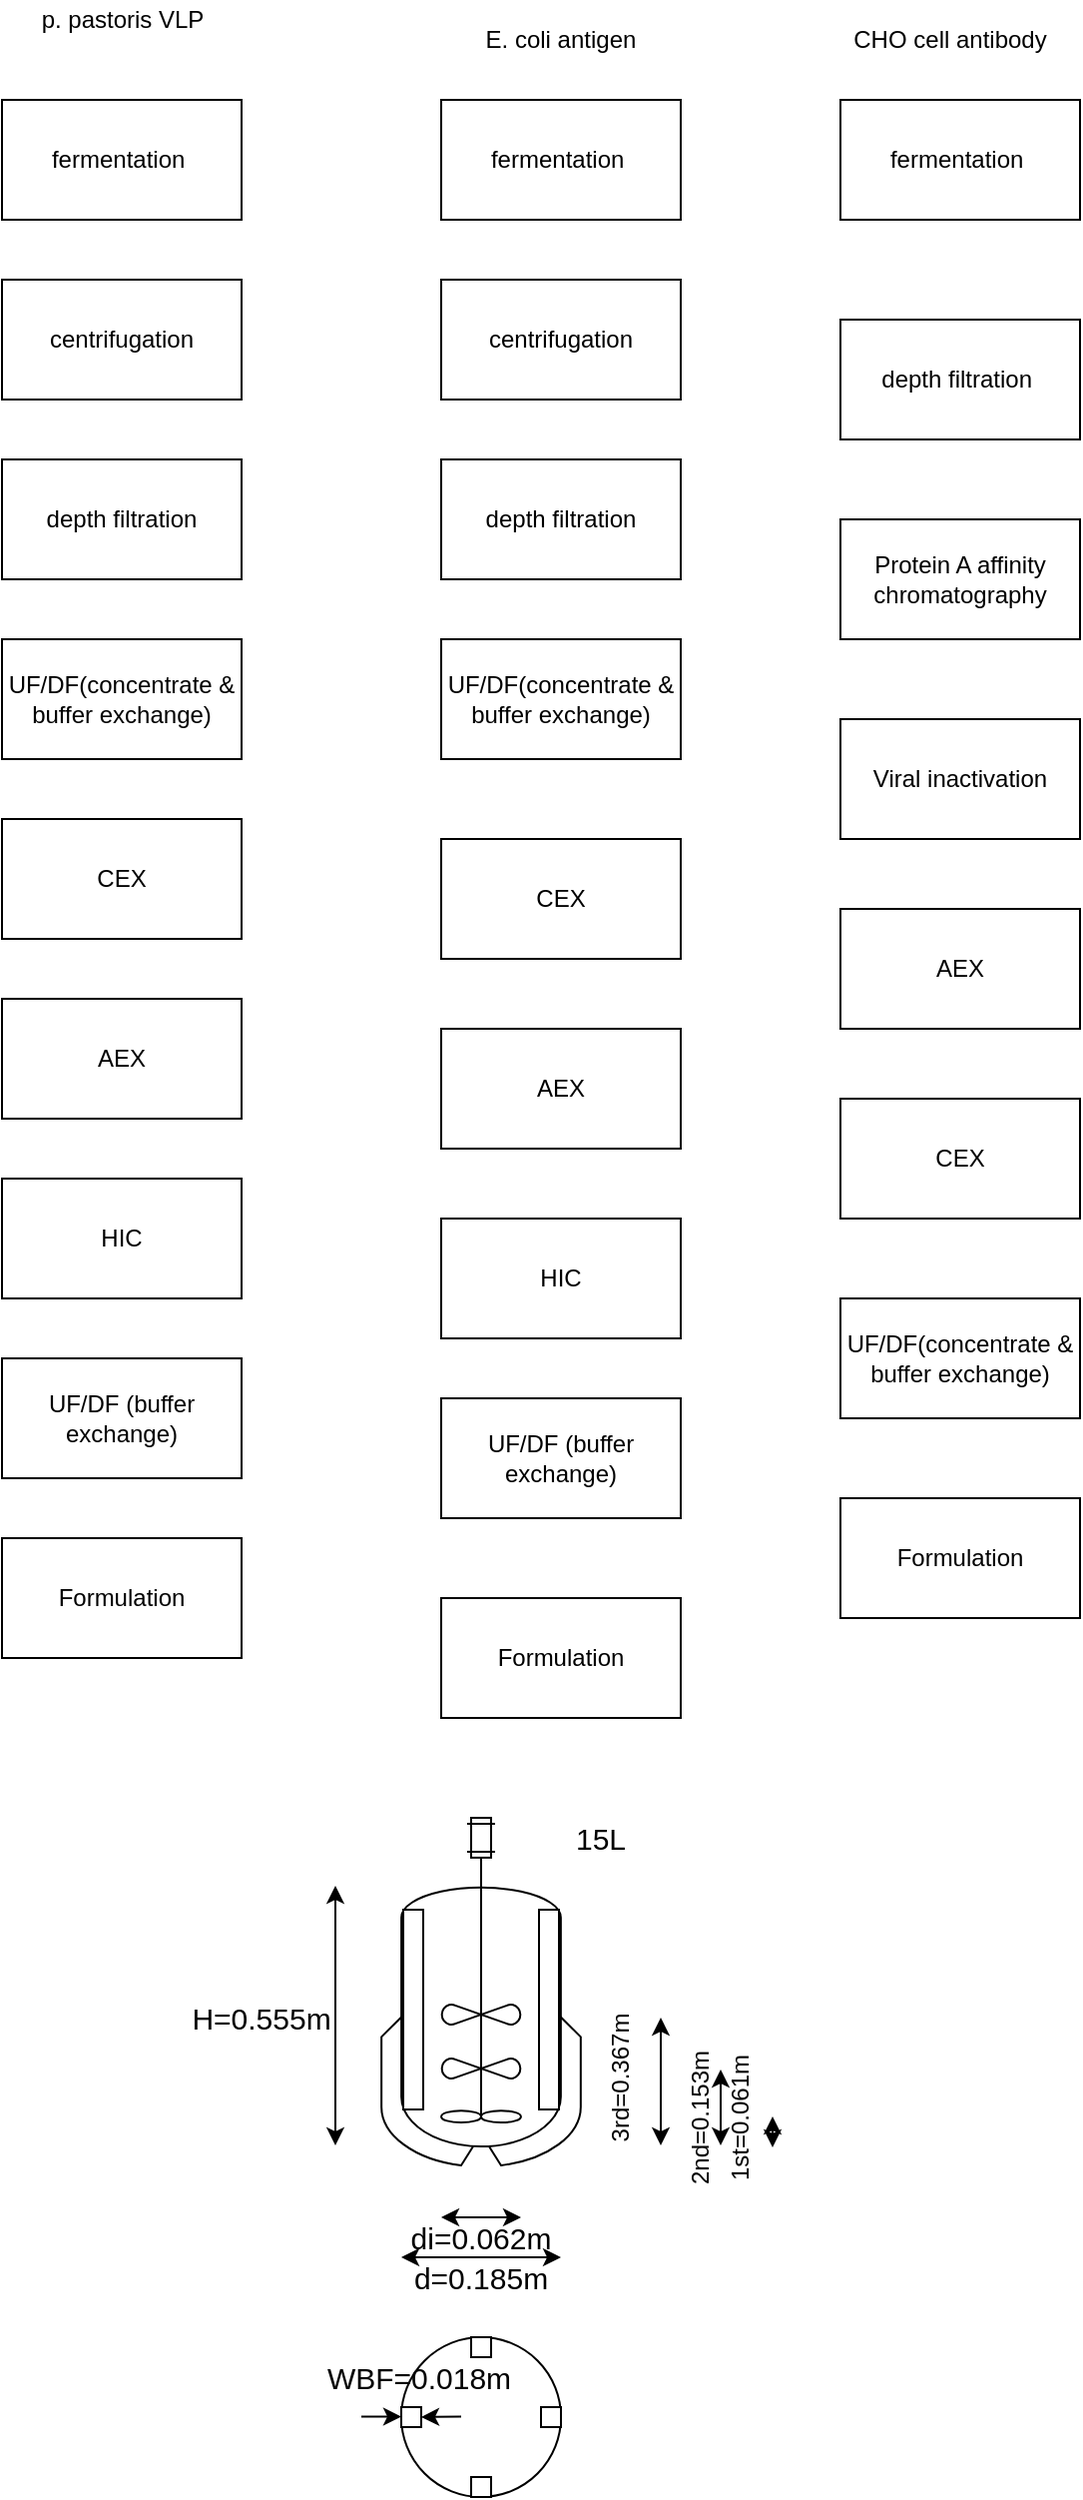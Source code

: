 <mxfile version="14.0.1" type="github">
  <diagram id="NXtYWja0_2EMzkYigZL7" name="Page-1">
    <mxGraphModel dx="1185" dy="662" grid="1" gridSize="10" guides="1" tooltips="1" connect="1" arrows="1" fold="1" page="1" pageScale="1" pageWidth="827" pageHeight="1169" math="0" shadow="0">
      <root>
        <mxCell id="0" />
        <mxCell id="1" parent="0" />
        <mxCell id="gyhIat2a4F_tPsXi678r-1" value="fermentation&amp;nbsp;" style="rounded=0;whiteSpace=wrap;html=1;" vertex="1" parent="1">
          <mxGeometry x="140" y="90" width="120" height="60" as="geometry" />
        </mxCell>
        <mxCell id="gyhIat2a4F_tPsXi678r-2" value="centrifugation" style="rounded=0;whiteSpace=wrap;html=1;" vertex="1" parent="1">
          <mxGeometry x="140" y="180" width="120" height="60" as="geometry" />
        </mxCell>
        <mxCell id="gyhIat2a4F_tPsXi678r-3" value="depth filtration" style="rounded=0;whiteSpace=wrap;html=1;" vertex="1" parent="1">
          <mxGeometry x="140" y="270" width="120" height="60" as="geometry" />
        </mxCell>
        <mxCell id="gyhIat2a4F_tPsXi678r-4" value="p. pastoris VLP" style="text;html=1;align=center;verticalAlign=middle;resizable=0;points=[];autosize=1;" vertex="1" parent="1">
          <mxGeometry x="150" y="40" width="100" height="20" as="geometry" />
        </mxCell>
        <mxCell id="gyhIat2a4F_tPsXi678r-5" value="CEX" style="rounded=0;whiteSpace=wrap;html=1;" vertex="1" parent="1">
          <mxGeometry x="140" y="450" width="120" height="60" as="geometry" />
        </mxCell>
        <mxCell id="gyhIat2a4F_tPsXi678r-6" value="AEX" style="rounded=0;whiteSpace=wrap;html=1;" vertex="1" parent="1">
          <mxGeometry x="140" y="540" width="120" height="60" as="geometry" />
        </mxCell>
        <mxCell id="gyhIat2a4F_tPsXi678r-7" value="HIC" style="rounded=0;whiteSpace=wrap;html=1;" vertex="1" parent="1">
          <mxGeometry x="140" y="630" width="120" height="60" as="geometry" />
        </mxCell>
        <mxCell id="gyhIat2a4F_tPsXi678r-8" value="UF/DF (buffer exchange)" style="rounded=0;whiteSpace=wrap;html=1;" vertex="1" parent="1">
          <mxGeometry x="140" y="720" width="120" height="60" as="geometry" />
        </mxCell>
        <mxCell id="gyhIat2a4F_tPsXi678r-9" value="Formulation" style="rounded=0;whiteSpace=wrap;html=1;" vertex="1" parent="1">
          <mxGeometry x="140" y="810" width="120" height="60" as="geometry" />
        </mxCell>
        <mxCell id="gyhIat2a4F_tPsXi678r-10" value="UF/DF(concentrate &amp;amp; buffer exchange)" style="rounded=0;whiteSpace=wrap;html=1;" vertex="1" parent="1">
          <mxGeometry x="140" y="360" width="120" height="60" as="geometry" />
        </mxCell>
        <mxCell id="gyhIat2a4F_tPsXi678r-23" value="" style="group" vertex="1" connectable="0" parent="1">
          <mxGeometry x="330" y="950" width="100" height="174" as="geometry" />
        </mxCell>
        <mxCell id="gyhIat2a4F_tPsXi678r-11" value="" style="shape=mxgraph.pid.vessels.jacketed_mixing_vessel;html=1;pointerEvents=1;align=center;verticalLabelPosition=bottom;verticalAlign=top;dashed=0;" vertex="1" parent="gyhIat2a4F_tPsXi678r-23">
          <mxGeometry width="100" height="174" as="geometry" />
        </mxCell>
        <mxCell id="gyhIat2a4F_tPsXi678r-17" value="" style="shape=mxgraph.pid.agitators.agitator_(propeller);html=1;pointerEvents=1;align=center;verticalLabelPosition=bottom;verticalAlign=top;dashed=0;" vertex="1" parent="gyhIat2a4F_tPsXi678r-23">
          <mxGeometry x="30" y="71" width="40" height="60" as="geometry" />
        </mxCell>
        <mxCell id="gyhIat2a4F_tPsXi678r-19" value="" style="shape=mxgraph.pid.agitators.agitator_(propeller);html=1;pointerEvents=1;align=center;verticalLabelPosition=bottom;verticalAlign=top;dashed=0;" vertex="1" parent="gyhIat2a4F_tPsXi678r-23">
          <mxGeometry x="30" y="44" width="40" height="60" as="geometry" />
        </mxCell>
        <mxCell id="gyhIat2a4F_tPsXi678r-21" value="" style="rounded=0;whiteSpace=wrap;html=1;" vertex="1" parent="gyhIat2a4F_tPsXi678r-23">
          <mxGeometry x="11" y="46" width="10" height="100" as="geometry" />
        </mxCell>
        <mxCell id="gyhIat2a4F_tPsXi678r-22" value="" style="rounded=0;whiteSpace=wrap;html=1;" vertex="1" parent="gyhIat2a4F_tPsXi678r-23">
          <mxGeometry x="79" y="46" width="10" height="100" as="geometry" />
        </mxCell>
        <mxCell id="gyhIat2a4F_tPsXi678r-25" value="" style="endArrow=classic;startArrow=classic;html=1;" edge="1" parent="1">
          <mxGeometry width="50" height="50" relative="1" as="geometry">
            <mxPoint x="340" y="1170" as="sourcePoint" />
            <mxPoint x="420" y="1170" as="targetPoint" />
          </mxGeometry>
        </mxCell>
        <mxCell id="gyhIat2a4F_tPsXi678r-26" value="" style="endArrow=classic;startArrow=classic;html=1;" edge="1" parent="1">
          <mxGeometry width="50" height="50" relative="1" as="geometry">
            <mxPoint x="360" y="1150" as="sourcePoint" />
            <mxPoint x="400" y="1150" as="targetPoint" />
          </mxGeometry>
        </mxCell>
        <mxCell id="gyhIat2a4F_tPsXi678r-28" value="" style="endArrow=classic;startArrow=classic;html=1;" edge="1" parent="1">
          <mxGeometry width="50" height="50" relative="1" as="geometry">
            <mxPoint x="307" y="1114" as="sourcePoint" />
            <mxPoint x="307" y="984" as="targetPoint" />
          </mxGeometry>
        </mxCell>
        <mxCell id="gyhIat2a4F_tPsXi678r-33" value="&lt;font style=&quot;font-size: 15px&quot;&gt;d=0.185m&lt;/font&gt;" style="text;html=1;strokeColor=none;fillColor=none;align=center;verticalAlign=middle;whiteSpace=wrap;rounded=0;" vertex="1" parent="1">
          <mxGeometry x="360" y="1170" width="40" height="20" as="geometry" />
        </mxCell>
        <mxCell id="gyhIat2a4F_tPsXi678r-34" value="&lt;font style=&quot;font-size: 15px&quot;&gt;di=0.062m&lt;/font&gt;" style="text;html=1;strokeColor=none;fillColor=none;align=center;verticalAlign=middle;whiteSpace=wrap;rounded=0;" vertex="1" parent="1">
          <mxGeometry x="360" y="1150" width="40" height="20" as="geometry" />
        </mxCell>
        <mxCell id="gyhIat2a4F_tPsXi678r-37" value="&lt;font style=&quot;font-size: 15px&quot;&gt;H=0.555m&lt;/font&gt;" style="text;html=1;strokeColor=none;fillColor=none;align=center;verticalAlign=middle;whiteSpace=wrap;rounded=0;" vertex="1" parent="1">
          <mxGeometry x="250" y="1040" width="40" height="20" as="geometry" />
        </mxCell>
        <mxCell id="gyhIat2a4F_tPsXi678r-38" value="" style="endArrow=classic;startArrow=classic;html=1;" edge="1" parent="1">
          <mxGeometry width="50" height="50" relative="1" as="geometry">
            <mxPoint x="470" y="1114" as="sourcePoint" />
            <mxPoint x="470" y="1050" as="targetPoint" />
          </mxGeometry>
        </mxCell>
        <mxCell id="gyhIat2a4F_tPsXi678r-40" value="" style="endArrow=classic;startArrow=classic;html=1;" edge="1" parent="1">
          <mxGeometry width="50" height="50" relative="1" as="geometry">
            <mxPoint x="500" y="1114" as="sourcePoint" />
            <mxPoint x="500" y="1076" as="targetPoint" />
          </mxGeometry>
        </mxCell>
        <mxCell id="gyhIat2a4F_tPsXi678r-41" value="" style="endArrow=classic;startArrow=classic;html=1;" edge="1" parent="1">
          <mxGeometry width="50" height="50" relative="1" as="geometry">
            <mxPoint x="526" y="1115" as="sourcePoint" />
            <mxPoint x="526" y="1099.5" as="targetPoint" />
          </mxGeometry>
        </mxCell>
        <mxCell id="gyhIat2a4F_tPsXi678r-42" value="3rd=0.367m" style="text;html=1;strokeColor=none;fillColor=none;align=center;verticalAlign=middle;whiteSpace=wrap;rounded=0;rotation=-90;" vertex="1" parent="1">
          <mxGeometry x="430" y="1070" width="40" height="20" as="geometry" />
        </mxCell>
        <mxCell id="gyhIat2a4F_tPsXi678r-43" value="2nd=0.153m" style="text;html=1;strokeColor=none;fillColor=none;align=center;verticalAlign=middle;whiteSpace=wrap;rounded=0;rotation=-90;" vertex="1" parent="1">
          <mxGeometry x="470" y="1090" width="40" height="20" as="geometry" />
        </mxCell>
        <mxCell id="gyhIat2a4F_tPsXi678r-44" value="1st=0.061m" style="text;html=1;strokeColor=none;fillColor=none;align=center;verticalAlign=middle;whiteSpace=wrap;rounded=0;rotation=-90;" vertex="1" parent="1">
          <mxGeometry x="490" y="1090" width="40" height="20" as="geometry" />
        </mxCell>
        <mxCell id="gyhIat2a4F_tPsXi678r-45" value="&lt;font style=&quot;font-size: 15px&quot;&gt;15L&lt;/font&gt;" style="text;html=1;strokeColor=none;fillColor=none;align=center;verticalAlign=middle;whiteSpace=wrap;rounded=0;" vertex="1" parent="1">
          <mxGeometry x="420" y="950" width="40" height="20" as="geometry" />
        </mxCell>
        <mxCell id="gyhIat2a4F_tPsXi678r-47" value="" style="ellipse;whiteSpace=wrap;html=1;aspect=fixed;" vertex="1" parent="1">
          <mxGeometry x="340" y="1210" width="80" height="80" as="geometry" />
        </mxCell>
        <mxCell id="gyhIat2a4F_tPsXi678r-48" value="" style="whiteSpace=wrap;html=1;aspect=fixed;" vertex="1" parent="1">
          <mxGeometry x="340" y="1245" width="10" height="10" as="geometry" />
        </mxCell>
        <mxCell id="gyhIat2a4F_tPsXi678r-51" value="" style="whiteSpace=wrap;html=1;aspect=fixed;" vertex="1" parent="1">
          <mxGeometry x="410" y="1245" width="10" height="10" as="geometry" />
        </mxCell>
        <mxCell id="gyhIat2a4F_tPsXi678r-52" value="" style="whiteSpace=wrap;html=1;aspect=fixed;" vertex="1" parent="1">
          <mxGeometry x="375" y="1280" width="10" height="10" as="geometry" />
        </mxCell>
        <mxCell id="gyhIat2a4F_tPsXi678r-53" value="" style="whiteSpace=wrap;html=1;aspect=fixed;" vertex="1" parent="1">
          <mxGeometry x="375" y="1210" width="10" height="10" as="geometry" />
        </mxCell>
        <mxCell id="gyhIat2a4F_tPsXi678r-54" value="" style="endArrow=classic;html=1;" edge="1" parent="1">
          <mxGeometry width="50" height="50" relative="1" as="geometry">
            <mxPoint x="320" y="1249.76" as="sourcePoint" />
            <mxPoint x="340" y="1249.76" as="targetPoint" />
          </mxGeometry>
        </mxCell>
        <mxCell id="gyhIat2a4F_tPsXi678r-55" value="" style="endArrow=classic;html=1;" edge="1" parent="1">
          <mxGeometry width="50" height="50" relative="1" as="geometry">
            <mxPoint x="370" y="1249.76" as="sourcePoint" />
            <mxPoint x="350" y="1250" as="targetPoint" />
          </mxGeometry>
        </mxCell>
        <mxCell id="gyhIat2a4F_tPsXi678r-56" value="&lt;font style=&quot;font-size: 15px&quot;&gt;WBF=0.018m&lt;/font&gt;" style="text;html=1;strokeColor=none;fillColor=none;align=center;verticalAlign=middle;whiteSpace=wrap;rounded=0;" vertex="1" parent="1">
          <mxGeometry x="329" y="1220" width="40" height="20" as="geometry" />
        </mxCell>
        <mxCell id="gyhIat2a4F_tPsXi678r-57" value="fermentation&amp;nbsp;" style="rounded=0;whiteSpace=wrap;html=1;" vertex="1" parent="1">
          <mxGeometry x="360" y="90" width="120" height="60" as="geometry" />
        </mxCell>
        <mxCell id="gyhIat2a4F_tPsXi678r-58" value="centrifugation" style="rounded=0;whiteSpace=wrap;html=1;" vertex="1" parent="1">
          <mxGeometry x="360" y="180" width="120" height="60" as="geometry" />
        </mxCell>
        <mxCell id="gyhIat2a4F_tPsXi678r-59" value="depth filtration" style="rounded=0;whiteSpace=wrap;html=1;" vertex="1" parent="1">
          <mxGeometry x="360" y="270" width="120" height="60" as="geometry" />
        </mxCell>
        <mxCell id="gyhIat2a4F_tPsXi678r-60" value="E. coli antigen" style="text;html=1;strokeColor=none;fillColor=none;align=center;verticalAlign=middle;whiteSpace=wrap;rounded=0;" vertex="1" parent="1">
          <mxGeometry x="370" y="50" width="100" height="20" as="geometry" />
        </mxCell>
        <mxCell id="gyhIat2a4F_tPsXi678r-61" value="fermentation&amp;nbsp;" style="rounded=0;whiteSpace=wrap;html=1;" vertex="1" parent="1">
          <mxGeometry x="560" y="90" width="120" height="60" as="geometry" />
        </mxCell>
        <mxCell id="gyhIat2a4F_tPsXi678r-62" value="depth filtration&amp;nbsp;" style="rounded=0;whiteSpace=wrap;html=1;" vertex="1" parent="1">
          <mxGeometry x="560" y="200" width="120" height="60" as="geometry" />
        </mxCell>
        <mxCell id="gyhIat2a4F_tPsXi678r-64" value="Protein A affinity chromatography" style="rounded=0;whiteSpace=wrap;html=1;" vertex="1" parent="1">
          <mxGeometry x="560" y="300" width="120" height="60" as="geometry" />
        </mxCell>
        <mxCell id="gyhIat2a4F_tPsXi678r-65" value="AEX" style="rounded=0;whiteSpace=wrap;html=1;" vertex="1" parent="1">
          <mxGeometry x="560" y="495" width="120" height="60" as="geometry" />
        </mxCell>
        <mxCell id="gyhIat2a4F_tPsXi678r-66" value="CEX" style="rounded=0;whiteSpace=wrap;html=1;" vertex="1" parent="1">
          <mxGeometry x="560" y="590" width="120" height="60" as="geometry" />
        </mxCell>
        <mxCell id="gyhIat2a4F_tPsXi678r-67" value="Viral inactivation" style="rounded=0;whiteSpace=wrap;html=1;" vertex="1" parent="1">
          <mxGeometry x="560" y="400" width="120" height="60" as="geometry" />
        </mxCell>
        <mxCell id="gyhIat2a4F_tPsXi678r-69" value="UF/DF(concentrate &amp;amp; buffer exchange)" style="rounded=0;whiteSpace=wrap;html=1;" vertex="1" parent="1">
          <mxGeometry x="560" y="690" width="120" height="60" as="geometry" />
        </mxCell>
        <mxCell id="gyhIat2a4F_tPsXi678r-70" value="Formulation" style="rounded=0;whiteSpace=wrap;html=1;" vertex="1" parent="1">
          <mxGeometry x="560" y="790" width="120" height="60" as="geometry" />
        </mxCell>
        <mxCell id="gyhIat2a4F_tPsXi678r-71" value="CHO cell antibody" style="text;html=1;strokeColor=none;fillColor=none;align=center;verticalAlign=middle;whiteSpace=wrap;rounded=0;" vertex="1" parent="1">
          <mxGeometry x="550" y="50" width="130" height="20" as="geometry" />
        </mxCell>
        <mxCell id="gyhIat2a4F_tPsXi678r-72" value="CEX" style="rounded=0;whiteSpace=wrap;html=1;" vertex="1" parent="1">
          <mxGeometry x="360" y="460" width="120" height="60" as="geometry" />
        </mxCell>
        <mxCell id="gyhIat2a4F_tPsXi678r-73" value="AEX" style="rounded=0;whiteSpace=wrap;html=1;" vertex="1" parent="1">
          <mxGeometry x="360" y="555" width="120" height="60" as="geometry" />
        </mxCell>
        <mxCell id="gyhIat2a4F_tPsXi678r-74" value="HIC" style="rounded=0;whiteSpace=wrap;html=1;" vertex="1" parent="1">
          <mxGeometry x="360" y="650" width="120" height="60" as="geometry" />
        </mxCell>
        <mxCell id="gyhIat2a4F_tPsXi678r-75" value="UF/DF (buffer exchange)" style="rounded=0;whiteSpace=wrap;html=1;" vertex="1" parent="1">
          <mxGeometry x="360" y="740" width="120" height="60" as="geometry" />
        </mxCell>
        <mxCell id="gyhIat2a4F_tPsXi678r-76" value="Formulation" style="rounded=0;whiteSpace=wrap;html=1;" vertex="1" parent="1">
          <mxGeometry x="360" y="840" width="120" height="60" as="geometry" />
        </mxCell>
        <mxCell id="gyhIat2a4F_tPsXi678r-77" value="UF/DF(concentrate &amp;amp; buffer exchange)" style="rounded=0;whiteSpace=wrap;html=1;" vertex="1" parent="1">
          <mxGeometry x="360" y="360" width="120" height="60" as="geometry" />
        </mxCell>
      </root>
    </mxGraphModel>
  </diagram>
</mxfile>

